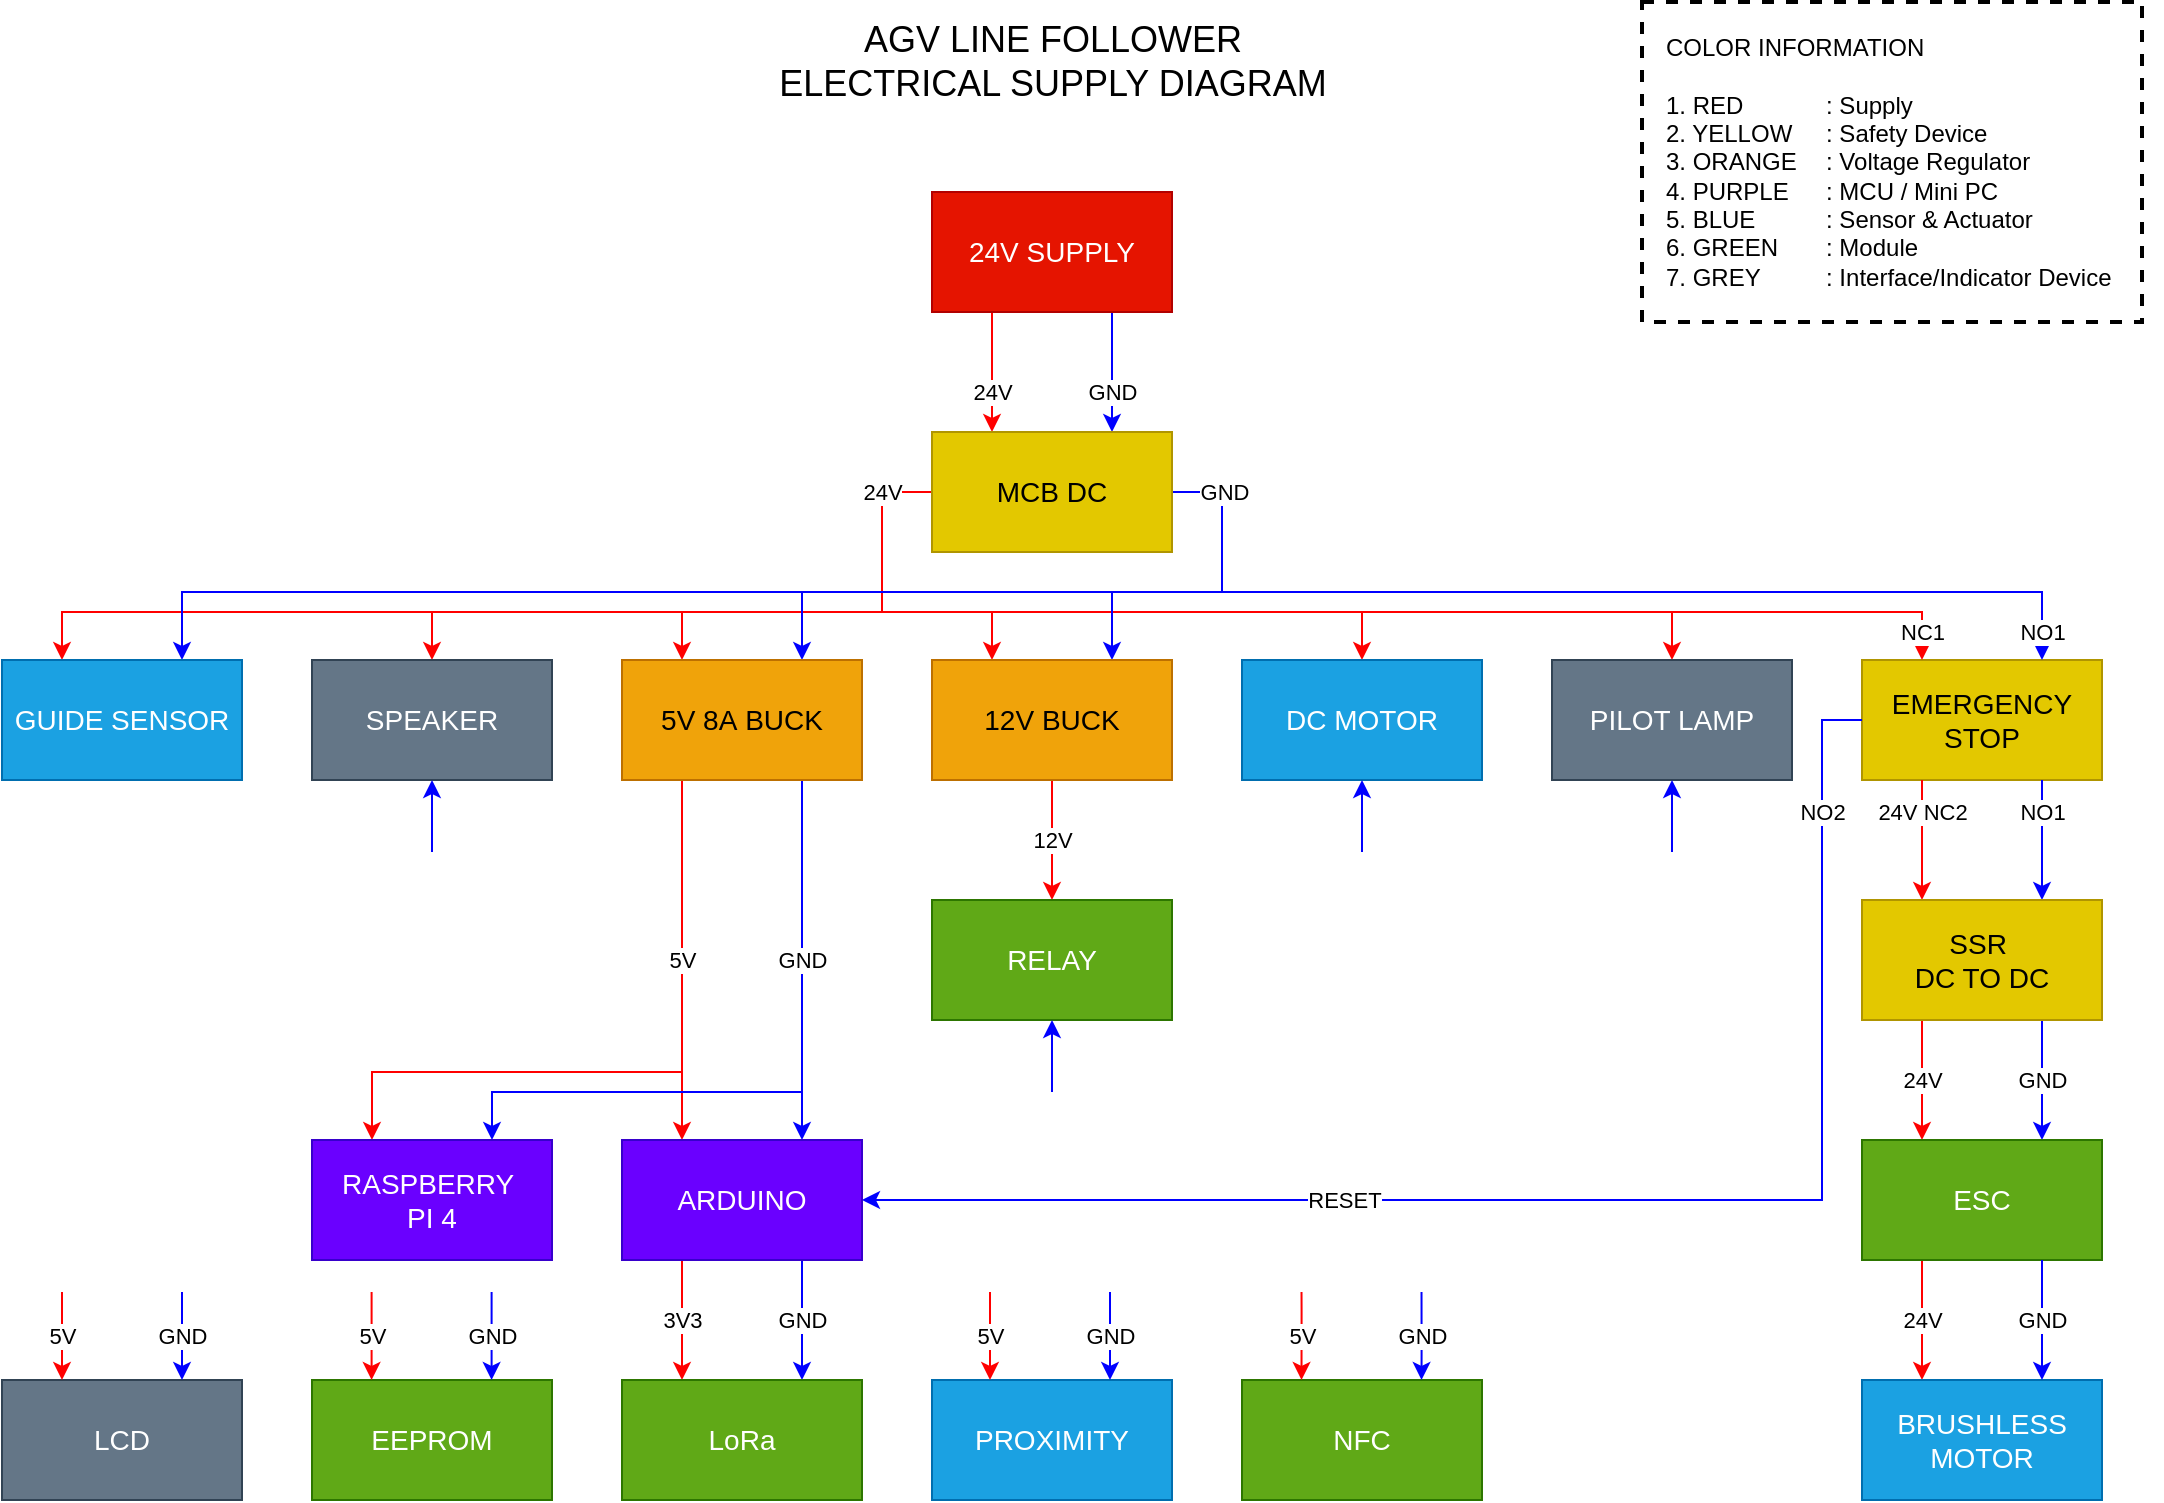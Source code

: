 <mxfile version="24.5.3" type="device" pages="2">
  <diagram name="LF Version" id="zdgG2mq4r5vWS6osYQOL">
    <mxGraphModel dx="1235" dy="731" grid="1" gridSize="10" guides="1" tooltips="1" connect="1" arrows="1" fold="1" page="1" pageScale="1" pageWidth="1169" pageHeight="827" math="0" shadow="0">
      <root>
        <mxCell id="0" />
        <mxCell id="1" parent="0" />
        <mxCell id="VmFsLpt0S-sJWQj7apDj-14" value="EMERGENCY&lt;div style=&quot;font-size: 14px;&quot;&gt;STOP&lt;/div&gt;" style="rounded=0;whiteSpace=wrap;html=1;fillColor=#e3c800;fontSize=14;fontColor=#000000;strokeColor=#B09500;" parent="1" vertex="1">
          <mxGeometry x="990" y="364" width="120" height="60" as="geometry" />
        </mxCell>
        <mxCell id="eLQKR7_HcEjmE7s1Gcs1-10" style="edgeStyle=orthogonalEdgeStyle;rounded=0;orthogonalLoop=1;jettySize=auto;html=1;exitX=0.25;exitY=1;exitDx=0;exitDy=0;entryX=0.25;entryY=0;entryDx=0;entryDy=0;strokeColor=#FF0000;" parent="1" source="VmFsLpt0S-sJWQj7apDj-1" target="VmFsLpt0S-sJWQj7apDj-2" edge="1">
          <mxGeometry relative="1" as="geometry" />
        </mxCell>
        <mxCell id="eLQKR7_HcEjmE7s1Gcs1-12" value="24V" style="edgeLabel;html=1;align=center;verticalAlign=middle;resizable=0;points=[];" parent="eLQKR7_HcEjmE7s1Gcs1-10" vertex="1" connectable="0">
          <mxGeometry relative="1" as="geometry">
            <mxPoint y="10" as="offset" />
          </mxGeometry>
        </mxCell>
        <mxCell id="eLQKR7_HcEjmE7s1Gcs1-11" style="edgeStyle=orthogonalEdgeStyle;rounded=0;orthogonalLoop=1;jettySize=auto;html=1;exitX=0.75;exitY=1;exitDx=0;exitDy=0;entryX=0.75;entryY=0;entryDx=0;entryDy=0;strokeColor=#0000FF;" parent="1" source="VmFsLpt0S-sJWQj7apDj-1" target="VmFsLpt0S-sJWQj7apDj-2" edge="1">
          <mxGeometry relative="1" as="geometry" />
        </mxCell>
        <mxCell id="eLQKR7_HcEjmE7s1Gcs1-13" value="GND" style="edgeLabel;html=1;align=center;verticalAlign=middle;resizable=0;points=[];" parent="eLQKR7_HcEjmE7s1Gcs1-11" vertex="1" connectable="0">
          <mxGeometry relative="1" as="geometry">
            <mxPoint y="10" as="offset" />
          </mxGeometry>
        </mxCell>
        <mxCell id="VmFsLpt0S-sJWQj7apDj-1" value="24V SUPPLY" style="rounded=0;whiteSpace=wrap;html=1;fillColor=#e51400;fontSize=14;fontColor=#ffffff;strokeColor=#B20000;" parent="1" vertex="1">
          <mxGeometry x="525" y="130" width="120" height="60" as="geometry" />
        </mxCell>
        <mxCell id="3gvYagsTOSGE311KKO09-12" style="edgeStyle=orthogonalEdgeStyle;rounded=0;orthogonalLoop=1;jettySize=auto;html=1;exitX=0;exitY=0.5;exitDx=0;exitDy=0;entryX=0.5;entryY=0;entryDx=0;entryDy=0;strokeColor=#FF0000;" parent="1" source="VmFsLpt0S-sJWQj7apDj-2" target="g1_c0_4xb4v8pmsGou1I-15" edge="1">
          <mxGeometry relative="1" as="geometry">
            <Array as="points">
              <mxPoint x="500" y="280" />
              <mxPoint x="500" y="340" />
              <mxPoint x="275" y="340" />
            </Array>
          </mxGeometry>
        </mxCell>
        <mxCell id="3gvYagsTOSGE311KKO09-13" style="edgeStyle=orthogonalEdgeStyle;rounded=0;orthogonalLoop=1;jettySize=auto;html=1;exitX=0;exitY=0.5;exitDx=0;exitDy=0;entryX=0.25;entryY=0;entryDx=0;entryDy=0;strokeColor=#FF0000;" parent="1" source="VmFsLpt0S-sJWQj7apDj-2" target="g1_c0_4xb4v8pmsGou1I-30" edge="1">
          <mxGeometry relative="1" as="geometry">
            <Array as="points">
              <mxPoint x="500" y="280" />
              <mxPoint x="500" y="340" />
              <mxPoint x="90" y="340" />
            </Array>
          </mxGeometry>
        </mxCell>
        <mxCell id="3gvYagsTOSGE311KKO09-15" style="edgeStyle=orthogonalEdgeStyle;rounded=0;orthogonalLoop=1;jettySize=auto;html=1;exitX=0;exitY=0.5;exitDx=0;exitDy=0;entryX=0.5;entryY=0;entryDx=0;entryDy=0;strokeColor=#FF0000;" parent="1" source="VmFsLpt0S-sJWQj7apDj-2" target="g1_c0_4xb4v8pmsGou1I-54" edge="1">
          <mxGeometry relative="1" as="geometry">
            <Array as="points">
              <mxPoint x="500" y="280" />
              <mxPoint x="500" y="340" />
              <mxPoint x="895" y="340" />
            </Array>
          </mxGeometry>
        </mxCell>
        <mxCell id="3gvYagsTOSGE311KKO09-20" style="edgeStyle=orthogonalEdgeStyle;rounded=0;orthogonalLoop=1;jettySize=auto;html=1;exitX=0;exitY=0.5;exitDx=0;exitDy=0;entryX=0.5;entryY=0;entryDx=0;entryDy=0;strokeColor=#FF0000;" parent="1" source="VmFsLpt0S-sJWQj7apDj-2" target="VmFsLpt0S-sJWQj7apDj-6" edge="1">
          <mxGeometry relative="1" as="geometry">
            <Array as="points">
              <mxPoint x="500" y="280" />
              <mxPoint x="500" y="340" />
              <mxPoint x="740" y="340" />
            </Array>
          </mxGeometry>
        </mxCell>
        <mxCell id="3gvYagsTOSGE311KKO09-21" style="edgeStyle=orthogonalEdgeStyle;rounded=0;orthogonalLoop=1;jettySize=auto;html=1;exitX=0;exitY=0.5;exitDx=0;exitDy=0;entryX=0.25;entryY=0;entryDx=0;entryDy=0;strokeColor=#FF0000;" parent="1" source="VmFsLpt0S-sJWQj7apDj-2" target="VmFsLpt0S-sJWQj7apDj-14" edge="1">
          <mxGeometry relative="1" as="geometry">
            <Array as="points">
              <mxPoint x="500" y="280" />
              <mxPoint x="500" y="340" />
              <mxPoint x="1020" y="340" />
            </Array>
          </mxGeometry>
        </mxCell>
        <mxCell id="3gvYagsTOSGE311KKO09-27" value="NC1" style="edgeLabel;html=1;align=center;verticalAlign=middle;resizable=0;points=[];" parent="3gvYagsTOSGE311KKO09-21" vertex="1" connectable="0">
          <mxGeometry x="0.946" relative="1" as="geometry">
            <mxPoint y="3" as="offset" />
          </mxGeometry>
        </mxCell>
        <mxCell id="3gvYagsTOSGE311KKO09-22" style="edgeStyle=orthogonalEdgeStyle;rounded=0;orthogonalLoop=1;jettySize=auto;html=1;exitX=0;exitY=0.5;exitDx=0;exitDy=0;entryX=0.25;entryY=0;entryDx=0;entryDy=0;strokeColor=#FF0000;" parent="1" source="VmFsLpt0S-sJWQj7apDj-2" target="VmFsLpt0S-sJWQj7apDj-11" edge="1">
          <mxGeometry relative="1" as="geometry">
            <Array as="points">
              <mxPoint x="500" y="280" />
              <mxPoint x="500" y="340" />
              <mxPoint x="400" y="340" />
            </Array>
          </mxGeometry>
        </mxCell>
        <mxCell id="3gvYagsTOSGE311KKO09-24" style="edgeStyle=orthogonalEdgeStyle;rounded=0;orthogonalLoop=1;jettySize=auto;html=1;exitX=0;exitY=0.5;exitDx=0;exitDy=0;entryX=0.25;entryY=0;entryDx=0;entryDy=0;strokeColor=#FF0000;" parent="1" source="VmFsLpt0S-sJWQj7apDj-2" target="3gvYagsTOSGE311KKO09-1" edge="1">
          <mxGeometry relative="1" as="geometry">
            <Array as="points">
              <mxPoint x="500" y="280" />
              <mxPoint x="500" y="340" />
              <mxPoint x="555" y="340" />
            </Array>
          </mxGeometry>
        </mxCell>
        <mxCell id="3gvYagsTOSGE311KKO09-25" value="24V" style="edgeLabel;html=1;align=center;verticalAlign=middle;resizable=0;points=[];" parent="3gvYagsTOSGE311KKO09-24" vertex="1" connectable="0">
          <mxGeometry x="0.303" y="2" relative="1" as="geometry">
            <mxPoint x="-22" y="-58" as="offset" />
          </mxGeometry>
        </mxCell>
        <mxCell id="3gvYagsTOSGE311KKO09-28" style="edgeStyle=orthogonalEdgeStyle;rounded=0;orthogonalLoop=1;jettySize=auto;html=1;exitX=1;exitY=0.5;exitDx=0;exitDy=0;entryX=0.75;entryY=0;entryDx=0;entryDy=0;strokeColor=#0000FF;" parent="1" source="VmFsLpt0S-sJWQj7apDj-2" target="3gvYagsTOSGE311KKO09-1" edge="1">
          <mxGeometry relative="1" as="geometry">
            <Array as="points">
              <mxPoint x="670" y="280" />
              <mxPoint x="670" y="330" />
              <mxPoint x="615" y="330" />
            </Array>
          </mxGeometry>
        </mxCell>
        <mxCell id="3gvYagsTOSGE311KKO09-29" style="edgeStyle=orthogonalEdgeStyle;rounded=0;orthogonalLoop=1;jettySize=auto;html=1;exitX=1;exitY=0.5;exitDx=0;exitDy=0;entryX=0.75;entryY=0;entryDx=0;entryDy=0;strokeColor=#0000FF;" parent="1" source="VmFsLpt0S-sJWQj7apDj-2" target="VmFsLpt0S-sJWQj7apDj-11" edge="1">
          <mxGeometry relative="1" as="geometry">
            <Array as="points">
              <mxPoint x="670" y="280" />
              <mxPoint x="670" y="330" />
              <mxPoint x="460" y="330" />
            </Array>
          </mxGeometry>
        </mxCell>
        <mxCell id="3gvYagsTOSGE311KKO09-30" style="edgeStyle=orthogonalEdgeStyle;rounded=0;orthogonalLoop=1;jettySize=auto;html=1;exitX=1;exitY=0.5;exitDx=0;exitDy=0;entryX=0.75;entryY=0;entryDx=0;entryDy=0;strokeColor=#0000FF;" parent="1" source="VmFsLpt0S-sJWQj7apDj-2" target="g1_c0_4xb4v8pmsGou1I-30" edge="1">
          <mxGeometry relative="1" as="geometry">
            <Array as="points">
              <mxPoint x="670" y="280" />
              <mxPoint x="670" y="330" />
              <mxPoint x="150" y="330" />
            </Array>
          </mxGeometry>
        </mxCell>
        <mxCell id="3gvYagsTOSGE311KKO09-31" style="edgeStyle=orthogonalEdgeStyle;rounded=0;orthogonalLoop=1;jettySize=auto;html=1;exitX=1;exitY=0.5;exitDx=0;exitDy=0;entryX=0.75;entryY=0;entryDx=0;entryDy=0;strokeColor=#0000FF;" parent="1" source="VmFsLpt0S-sJWQj7apDj-2" target="VmFsLpt0S-sJWQj7apDj-14" edge="1">
          <mxGeometry relative="1" as="geometry">
            <Array as="points">
              <mxPoint x="670" y="280" />
              <mxPoint x="670" y="330" />
              <mxPoint x="1080" y="330" />
            </Array>
          </mxGeometry>
        </mxCell>
        <mxCell id="3gvYagsTOSGE311KKO09-34" value="GND" style="edgeLabel;html=1;align=center;verticalAlign=middle;resizable=0;points=[];" parent="3gvYagsTOSGE311KKO09-31" vertex="1" connectable="0">
          <mxGeometry relative="1" as="geometry">
            <mxPoint x="-184" y="-50" as="offset" />
          </mxGeometry>
        </mxCell>
        <mxCell id="3gvYagsTOSGE311KKO09-35" value="NO1" style="edgeLabel;html=1;align=center;verticalAlign=middle;resizable=0;points=[];" parent="3gvYagsTOSGE311KKO09-31" vertex="1" connectable="0">
          <mxGeometry relative="1" as="geometry">
            <mxPoint x="225" y="20" as="offset" />
          </mxGeometry>
        </mxCell>
        <mxCell id="VmFsLpt0S-sJWQj7apDj-2" value="MCB DC" style="rounded=0;whiteSpace=wrap;html=1;fillColor=#e3c800;fontSize=14;fontColor=#000000;strokeColor=#B09500;" parent="1" vertex="1">
          <mxGeometry x="525" y="250" width="120" height="60" as="geometry" />
        </mxCell>
        <mxCell id="VmFsLpt0S-sJWQj7apDj-6" value="DC MOTOR" style="rounded=0;whiteSpace=wrap;html=1;fillColor=#1ba1e2;fontSize=14;fontColor=#ffffff;strokeColor=#006EAF;" parent="1" vertex="1">
          <mxGeometry x="680" y="364" width="120" height="60" as="geometry" />
        </mxCell>
        <mxCell id="RK_GuLZeeHMUD9Og_PZf-2" style="edgeStyle=orthogonalEdgeStyle;rounded=0;orthogonalLoop=1;jettySize=auto;html=1;exitX=0.25;exitY=1;exitDx=0;exitDy=0;entryX=0.25;entryY=0;entryDx=0;entryDy=0;strokeColor=#FF0000;" parent="1" source="VmFsLpt0S-sJWQj7apDj-11" target="VmFsLpt0S-sJWQj7apDj-50" edge="1">
          <mxGeometry relative="1" as="geometry">
            <Array as="points">
              <mxPoint x="400" y="570" />
              <mxPoint x="245" y="570" />
            </Array>
          </mxGeometry>
        </mxCell>
        <mxCell id="RK_GuLZeeHMUD9Og_PZf-6" style="edgeStyle=orthogonalEdgeStyle;rounded=0;orthogonalLoop=1;jettySize=auto;html=1;exitX=0.25;exitY=1;exitDx=0;exitDy=0;entryX=0.25;entryY=0;entryDx=0;entryDy=0;strokeColor=#FF0000;" parent="1" source="VmFsLpt0S-sJWQj7apDj-11" target="VmFsLpt0S-sJWQj7apDj-25" edge="1">
          <mxGeometry relative="1" as="geometry" />
        </mxCell>
        <mxCell id="RK_GuLZeeHMUD9Og_PZf-10" value="5V" style="edgeLabel;html=1;align=center;verticalAlign=middle;resizable=0;points=[];" parent="RK_GuLZeeHMUD9Og_PZf-6" vertex="1" connectable="0">
          <mxGeometry relative="1" as="geometry">
            <mxPoint as="offset" />
          </mxGeometry>
        </mxCell>
        <mxCell id="RK_GuLZeeHMUD9Og_PZf-8" style="edgeStyle=orthogonalEdgeStyle;rounded=0;orthogonalLoop=1;jettySize=auto;html=1;exitX=0.75;exitY=1;exitDx=0;exitDy=0;entryX=0.75;entryY=0;entryDx=0;entryDy=0;strokeColor=#0000FF;" parent="1" source="VmFsLpt0S-sJWQj7apDj-11" target="VmFsLpt0S-sJWQj7apDj-50" edge="1">
          <mxGeometry relative="1" as="geometry">
            <Array as="points">
              <mxPoint x="460" y="580" />
              <mxPoint x="305" y="580" />
            </Array>
          </mxGeometry>
        </mxCell>
        <mxCell id="RK_GuLZeeHMUD9Og_PZf-12" style="edgeStyle=orthogonalEdgeStyle;rounded=0;orthogonalLoop=1;jettySize=auto;html=1;exitX=0.75;exitY=1;exitDx=0;exitDy=0;entryX=0.75;entryY=0;entryDx=0;entryDy=0;strokeColor=#0000FF;" parent="1" source="VmFsLpt0S-sJWQj7apDj-11" target="VmFsLpt0S-sJWQj7apDj-25" edge="1">
          <mxGeometry relative="1" as="geometry" />
        </mxCell>
        <mxCell id="RK_GuLZeeHMUD9Og_PZf-13" value="GND" style="edgeLabel;html=1;align=center;verticalAlign=middle;resizable=0;points=[];" parent="RK_GuLZeeHMUD9Og_PZf-12" vertex="1" connectable="0">
          <mxGeometry relative="1" as="geometry">
            <mxPoint as="offset" />
          </mxGeometry>
        </mxCell>
        <mxCell id="VmFsLpt0S-sJWQj7apDj-11" value="5V 8A&amp;nbsp;&lt;span style=&quot;background-color: initial; font-size: 14px;&quot;&gt;BUCK&lt;/span&gt;" style="rounded=0;whiteSpace=wrap;html=1;fillColor=#f0a30a;fontSize=14;fontColor=#000000;strokeColor=#BD7000;" parent="1" vertex="1">
          <mxGeometry x="370" y="364" width="120" height="60" as="geometry" />
        </mxCell>
        <mxCell id="g1_c0_4xb4v8pmsGou1I-98" style="edgeStyle=orthogonalEdgeStyle;rounded=0;orthogonalLoop=1;jettySize=auto;html=1;exitX=0.25;exitY=1;exitDx=0;exitDy=0;entryX=0.25;entryY=0;entryDx=0;entryDy=0;strokeColor=#FF0000;" parent="1" source="VmFsLpt0S-sJWQj7apDj-14" target="g1_c0_4xb4v8pmsGou1I-58" edge="1">
          <mxGeometry relative="1" as="geometry" />
        </mxCell>
        <mxCell id="g1_c0_4xb4v8pmsGou1I-102" value="24V NC2" style="edgeLabel;html=1;align=center;verticalAlign=middle;resizable=0;points=[];" parent="g1_c0_4xb4v8pmsGou1I-98" vertex="1" connectable="0">
          <mxGeometry relative="1" as="geometry">
            <mxPoint y="-14" as="offset" />
          </mxGeometry>
        </mxCell>
        <mxCell id="3gvYagsTOSGE311KKO09-52" style="edgeStyle=orthogonalEdgeStyle;rounded=0;orthogonalLoop=1;jettySize=auto;html=1;exitX=0;exitY=0.5;exitDx=0;exitDy=0;strokeColor=#0000FF;entryX=1;entryY=0.5;entryDx=0;entryDy=0;" parent="1" source="VmFsLpt0S-sJWQj7apDj-14" target="VmFsLpt0S-sJWQj7apDj-25" edge="1">
          <mxGeometry relative="1" as="geometry">
            <Array as="points">
              <mxPoint x="970" y="394" />
              <mxPoint x="970" y="634" />
            </Array>
            <mxPoint x="670" y="634" as="targetPoint" />
          </mxGeometry>
        </mxCell>
        <mxCell id="3gvYagsTOSGE311KKO09-53" value="NO2" style="edgeLabel;html=1;align=center;verticalAlign=middle;resizable=0;points=[];" parent="3gvYagsTOSGE311KKO09-52" vertex="1" connectable="0">
          <mxGeometry relative="1" as="geometry">
            <mxPoint x="110" y="-194" as="offset" />
          </mxGeometry>
        </mxCell>
        <mxCell id="3gvYagsTOSGE311KKO09-62" value="RESET" style="edgeLabel;html=1;align=center;verticalAlign=middle;resizable=0;points=[];rotation=0;" parent="3gvYagsTOSGE311KKO09-52" vertex="1" connectable="0">
          <mxGeometry relative="1" as="geometry">
            <mxPoint x="-129" as="offset" />
          </mxGeometry>
        </mxCell>
        <mxCell id="3gvYagsTOSGE311KKO09-55" style="edgeStyle=orthogonalEdgeStyle;rounded=0;orthogonalLoop=1;jettySize=auto;html=1;exitX=0.75;exitY=1;exitDx=0;exitDy=0;entryX=0.75;entryY=0;entryDx=0;entryDy=0;strokeColor=#0000FF;" parent="1" source="VmFsLpt0S-sJWQj7apDj-14" target="g1_c0_4xb4v8pmsGou1I-58" edge="1">
          <mxGeometry relative="1" as="geometry" />
        </mxCell>
        <mxCell id="3gvYagsTOSGE311KKO09-56" value="NO1" style="edgeLabel;html=1;align=center;verticalAlign=middle;resizable=0;points=[];" parent="3gvYagsTOSGE311KKO09-55" vertex="1" connectable="0">
          <mxGeometry relative="1" as="geometry">
            <mxPoint y="-14" as="offset" />
          </mxGeometry>
        </mxCell>
        <mxCell id="VmFsLpt0S-sJWQj7apDj-24" value="AGV LINE FOLLOWER&lt;div style=&quot;font-size: 18px;&quot;&gt;ELECTRICAL SUPPLY DIAGRAM&lt;/div&gt;" style="text;html=1;align=center;verticalAlign=middle;resizable=0;points=[];autosize=1;strokeColor=none;fillColor=none;spacing=2;fontSize=18;" parent="1" vertex="1">
          <mxGeometry x="435" y="35" width="300" height="60" as="geometry" />
        </mxCell>
        <mxCell id="RK_GuLZeeHMUD9Og_PZf-15" style="edgeStyle=orthogonalEdgeStyle;rounded=0;orthogonalLoop=1;jettySize=auto;html=1;exitX=0.25;exitY=1;exitDx=0;exitDy=0;entryX=0.25;entryY=0;entryDx=0;entryDy=0;strokeColor=#FF0000;" parent="1" source="VmFsLpt0S-sJWQj7apDj-25" target="RK_GuLZeeHMUD9Og_PZf-1" edge="1">
          <mxGeometry relative="1" as="geometry" />
        </mxCell>
        <mxCell id="RK_GuLZeeHMUD9Og_PZf-17" value="3V3" style="edgeLabel;html=1;align=center;verticalAlign=middle;resizable=0;points=[];" parent="RK_GuLZeeHMUD9Og_PZf-15" vertex="1" connectable="0">
          <mxGeometry relative="1" as="geometry">
            <mxPoint as="offset" />
          </mxGeometry>
        </mxCell>
        <mxCell id="RK_GuLZeeHMUD9Og_PZf-16" style="edgeStyle=orthogonalEdgeStyle;rounded=0;orthogonalLoop=1;jettySize=auto;html=1;exitX=0.75;exitY=1;exitDx=0;exitDy=0;entryX=0.75;entryY=0;entryDx=0;entryDy=0;strokeColor=#0000FF;" parent="1" source="VmFsLpt0S-sJWQj7apDj-25" target="RK_GuLZeeHMUD9Og_PZf-1" edge="1">
          <mxGeometry relative="1" as="geometry" />
        </mxCell>
        <mxCell id="RK_GuLZeeHMUD9Og_PZf-18" value="GND" style="edgeLabel;html=1;align=center;verticalAlign=middle;resizable=0;points=[];" parent="RK_GuLZeeHMUD9Og_PZf-16" vertex="1" connectable="0">
          <mxGeometry relative="1" as="geometry">
            <mxPoint as="offset" />
          </mxGeometry>
        </mxCell>
        <mxCell id="VmFsLpt0S-sJWQj7apDj-25" value="ARDUINO" style="rounded=0;whiteSpace=wrap;html=1;fillColor=#6a00ff;fontSize=14;fontColor=#ffffff;strokeColor=#3700CC;" parent="1" vertex="1">
          <mxGeometry x="370" y="604" width="120" height="60" as="geometry" />
        </mxCell>
        <mxCell id="VmFsLpt0S-sJWQj7apDj-50" value="RASPBERRY&amp;nbsp;&lt;div style=&quot;font-size: 14px;&quot;&gt;PI&amp;nbsp;&lt;span style=&quot;background-color: initial; font-size: 14px;&quot;&gt;4&lt;/span&gt;&lt;/div&gt;" style="rounded=0;whiteSpace=wrap;html=1;fillColor=#6a00ff;fontSize=14;fontColor=#ffffff;strokeColor=#3700CC;" parent="1" vertex="1">
          <mxGeometry x="215" y="604" width="120" height="60" as="geometry" />
        </mxCell>
        <mxCell id="3gvYagsTOSGE311KKO09-49" style="edgeStyle=orthogonalEdgeStyle;rounded=0;orthogonalLoop=1;jettySize=auto;html=1;exitX=0.5;exitY=1;exitDx=0;exitDy=0;entryX=0.5;entryY=1;entryDx=0;entryDy=0;" parent="1" source="g1_c0_4xb4v8pmsGou1I-15" target="g1_c0_4xb4v8pmsGou1I-15" edge="1">
          <mxGeometry relative="1" as="geometry">
            <mxPoint x="274.857" y="450" as="targetPoint" />
          </mxGeometry>
        </mxCell>
        <mxCell id="g1_c0_4xb4v8pmsGou1I-15" value="SPEAKER" style="rounded=0;whiteSpace=wrap;html=1;fillColor=#647687;fontSize=14;fontColor=#ffffff;strokeColor=#314354;" parent="1" vertex="1">
          <mxGeometry x="215" y="364" width="120" height="60" as="geometry" />
        </mxCell>
        <mxCell id="g1_c0_4xb4v8pmsGou1I-30" value="GUIDE SENSOR" style="rounded=0;whiteSpace=wrap;html=1;fillColor=#1ba1e2;fontSize=14;fontColor=#ffffff;strokeColor=#006EAF;" parent="1" vertex="1">
          <mxGeometry x="60" y="364" width="120" height="60" as="geometry" />
        </mxCell>
        <mxCell id="g1_c0_4xb4v8pmsGou1I-51" value="NFC" style="rounded=0;whiteSpace=wrap;html=1;fillColor=#60a917;fontSize=14;fontColor=#ffffff;strokeColor=#2D7600;" parent="1" vertex="1">
          <mxGeometry x="680" y="724" width="120" height="60" as="geometry" />
        </mxCell>
        <mxCell id="g1_c0_4xb4v8pmsGou1I-54" value="PILOT LAMP" style="rounded=0;whiteSpace=wrap;html=1;fillColor=#647687;fontSize=14;fontColor=#ffffff;strokeColor=#314354;" parent="1" vertex="1">
          <mxGeometry x="835" y="364" width="120" height="60" as="geometry" />
        </mxCell>
        <mxCell id="3gvYagsTOSGE311KKO09-50" style="edgeStyle=orthogonalEdgeStyle;rounded=0;orthogonalLoop=1;jettySize=auto;html=1;entryX=0.5;entryY=1;entryDx=0;entryDy=0;strokeColor=#0000FF;" parent="1" target="g1_c0_4xb4v8pmsGou1I-15" edge="1">
          <mxGeometry relative="1" as="geometry">
            <mxPoint x="275" y="460" as="sourcePoint" />
          </mxGeometry>
        </mxCell>
        <mxCell id="g1_c0_4xb4v8pmsGou1I-55" value="LCD" style="rounded=0;whiteSpace=wrap;html=1;fillColor=#647687;fontSize=14;fontColor=#ffffff;strokeColor=#314354;" parent="1" vertex="1">
          <mxGeometry x="60" y="724" width="120" height="60" as="geometry" />
        </mxCell>
        <mxCell id="g1_c0_4xb4v8pmsGou1I-62" value="" style="edgeStyle=orthogonalEdgeStyle;rounded=0;orthogonalLoop=1;jettySize=auto;html=1;strokeColor=#FF0000;exitX=0.25;exitY=1;exitDx=0;exitDy=0;entryX=0.25;entryY=0;entryDx=0;entryDy=0;" parent="1" source="g1_c0_4xb4v8pmsGou1I-58" target="g1_c0_4xb4v8pmsGou1I-59" edge="1">
          <mxGeometry relative="1" as="geometry" />
        </mxCell>
        <mxCell id="g1_c0_4xb4v8pmsGou1I-79" value="24V" style="edgeLabel;html=1;align=center;verticalAlign=middle;resizable=0;points=[];" parent="g1_c0_4xb4v8pmsGou1I-62" vertex="1" connectable="0">
          <mxGeometry relative="1" as="geometry">
            <mxPoint as="offset" />
          </mxGeometry>
        </mxCell>
        <mxCell id="3gvYagsTOSGE311KKO09-57" style="edgeStyle=orthogonalEdgeStyle;rounded=0;orthogonalLoop=1;jettySize=auto;html=1;exitX=0.75;exitY=1;exitDx=0;exitDy=0;entryX=0.75;entryY=0;entryDx=0;entryDy=0;strokeColor=#0000FF;" parent="1" source="g1_c0_4xb4v8pmsGou1I-58" target="g1_c0_4xb4v8pmsGou1I-59" edge="1">
          <mxGeometry relative="1" as="geometry" />
        </mxCell>
        <mxCell id="3gvYagsTOSGE311KKO09-58" value="GND" style="edgeLabel;html=1;align=center;verticalAlign=middle;resizable=0;points=[];" parent="3gvYagsTOSGE311KKO09-57" vertex="1" connectable="0">
          <mxGeometry relative="1" as="geometry">
            <mxPoint as="offset" />
          </mxGeometry>
        </mxCell>
        <mxCell id="g1_c0_4xb4v8pmsGou1I-58" value="SSR&amp;nbsp;&lt;div style=&quot;font-size: 14px;&quot;&gt;DC TO DC&lt;/div&gt;" style="rounded=0;whiteSpace=wrap;html=1;fillColor=#e3c800;fontSize=14;fontColor=#000000;strokeColor=#B09500;" parent="1" vertex="1">
          <mxGeometry x="990" y="484" width="120" height="60" as="geometry" />
        </mxCell>
        <mxCell id="g1_c0_4xb4v8pmsGou1I-63" value="" style="edgeStyle=orthogonalEdgeStyle;rounded=0;orthogonalLoop=1;jettySize=auto;html=1;strokeColor=#FF0000;exitX=0.25;exitY=1;exitDx=0;exitDy=0;entryX=0.25;entryY=0;entryDx=0;entryDy=0;" parent="1" source="g1_c0_4xb4v8pmsGou1I-59" target="g1_c0_4xb4v8pmsGou1I-60" edge="1">
          <mxGeometry relative="1" as="geometry" />
        </mxCell>
        <mxCell id="g1_c0_4xb4v8pmsGou1I-80" value="24V" style="edgeLabel;html=1;align=center;verticalAlign=middle;resizable=0;points=[];" parent="g1_c0_4xb4v8pmsGou1I-63" vertex="1" connectable="0">
          <mxGeometry relative="1" as="geometry">
            <mxPoint as="offset" />
          </mxGeometry>
        </mxCell>
        <mxCell id="g1_c0_4xb4v8pmsGou1I-59" value="ESC" style="rounded=0;whiteSpace=wrap;html=1;fillColor=#60a917;fontSize=14;fontColor=#ffffff;strokeColor=#2D7600;" parent="1" vertex="1">
          <mxGeometry x="990" y="604" width="120" height="60" as="geometry" />
        </mxCell>
        <mxCell id="g1_c0_4xb4v8pmsGou1I-60" value="BRUSHLESS&lt;div style=&quot;font-size: 14px;&quot;&gt;MOTOR&lt;/div&gt;" style="rounded=0;whiteSpace=wrap;html=1;fillColor=#1ba1e2;fontSize=14;fontColor=#ffffff;strokeColor=#006EAF;" parent="1" vertex="1">
          <mxGeometry x="990" y="724" width="120" height="60" as="geometry" />
        </mxCell>
        <mxCell id="eLQKR7_HcEjmE7s1Gcs1-46" value="PROXIMITY" style="rounded=0;whiteSpace=wrap;html=1;fillColor=#1ba1e2;fontSize=14;fontColor=#ffffff;strokeColor=#006EAF;" parent="1" vertex="1">
          <mxGeometry x="525" y="724" width="120" height="60" as="geometry" />
        </mxCell>
        <mxCell id="3gvYagsTOSGE311KKO09-38" value="" style="edgeStyle=orthogonalEdgeStyle;rounded=0;orthogonalLoop=1;jettySize=auto;html=1;strokeColor=#FF0000;" parent="1" source="3gvYagsTOSGE311KKO09-1" target="3gvYagsTOSGE311KKO09-37" edge="1">
          <mxGeometry relative="1" as="geometry" />
        </mxCell>
        <mxCell id="3gvYagsTOSGE311KKO09-47" value="12V" style="edgeLabel;html=1;align=center;verticalAlign=middle;resizable=0;points=[];" parent="3gvYagsTOSGE311KKO09-38" vertex="1" connectable="0">
          <mxGeometry relative="1" as="geometry">
            <mxPoint as="offset" />
          </mxGeometry>
        </mxCell>
        <mxCell id="3gvYagsTOSGE311KKO09-1" value="12V BUCK" style="rounded=0;whiteSpace=wrap;html=1;fillColor=#f0a30a;fontSize=14;fontColor=#000000;strokeColor=#BD7000;" parent="1" vertex="1">
          <mxGeometry x="525" y="364" width="120" height="60" as="geometry" />
        </mxCell>
        <mxCell id="3gvYagsTOSGE311KKO09-37" value="RELAY" style="rounded=0;whiteSpace=wrap;html=1;fillColor=#60a917;fontSize=14;fontColor=#ffffff;strokeColor=#2D7600;" parent="1" vertex="1">
          <mxGeometry x="525" y="484" width="120" height="60" as="geometry" />
        </mxCell>
        <mxCell id="3gvYagsTOSGE311KKO09-51" style="edgeStyle=orthogonalEdgeStyle;rounded=0;orthogonalLoop=1;jettySize=auto;html=1;entryX=0.5;entryY=1;entryDx=0;entryDy=0;strokeColor=#0000FF;" parent="1" target="VmFsLpt0S-sJWQj7apDj-6" edge="1">
          <mxGeometry relative="1" as="geometry">
            <mxPoint x="740" y="460" as="sourcePoint" />
            <mxPoint x="285" y="434" as="targetPoint" />
            <Array as="points">
              <mxPoint x="740" y="452" />
            </Array>
          </mxGeometry>
        </mxCell>
        <mxCell id="3gvYagsTOSGE311KKO09-59" style="edgeStyle=orthogonalEdgeStyle;rounded=0;orthogonalLoop=1;jettySize=auto;html=1;entryX=0.75;entryY=0;entryDx=0;entryDy=0;strokeColor=#0000FF;exitX=0.75;exitY=1;exitDx=0;exitDy=0;" parent="1" source="g1_c0_4xb4v8pmsGou1I-59" target="g1_c0_4xb4v8pmsGou1I-60" edge="1">
          <mxGeometry relative="1" as="geometry">
            <mxPoint x="1060" y="690" as="sourcePoint" />
            <mxPoint x="1090" y="614" as="targetPoint" />
          </mxGeometry>
        </mxCell>
        <mxCell id="3gvYagsTOSGE311KKO09-60" value="GND" style="edgeLabel;html=1;align=center;verticalAlign=middle;resizable=0;points=[];" parent="3gvYagsTOSGE311KKO09-59" vertex="1" connectable="0">
          <mxGeometry relative="1" as="geometry">
            <mxPoint as="offset" />
          </mxGeometry>
        </mxCell>
        <mxCell id="3gvYagsTOSGE311KKO09-61" style="edgeStyle=orthogonalEdgeStyle;rounded=0;orthogonalLoop=1;jettySize=auto;html=1;entryX=0.5;entryY=1;entryDx=0;entryDy=0;strokeColor=#0000FF;" parent="1" target="g1_c0_4xb4v8pmsGou1I-54" edge="1">
          <mxGeometry relative="1" as="geometry">
            <mxPoint x="895" y="460" as="sourcePoint" />
            <mxPoint x="750" y="434" as="targetPoint" />
            <Array as="points">
              <mxPoint x="895" y="460" />
              <mxPoint x="895" y="460" />
            </Array>
          </mxGeometry>
        </mxCell>
        <mxCell id="3gvYagsTOSGE311KKO09-87" style="edgeStyle=orthogonalEdgeStyle;rounded=0;orthogonalLoop=1;jettySize=auto;html=1;entryX=0.5;entryY=1;entryDx=0;entryDy=0;strokeColor=#0000FF;" parent="1" target="3gvYagsTOSGE311KKO09-37" edge="1">
          <mxGeometry relative="1" as="geometry">
            <mxPoint x="585" y="580" as="sourcePoint" />
            <mxPoint x="750" y="434" as="targetPoint" />
            <Array as="points">
              <mxPoint x="585" y="580" />
            </Array>
          </mxGeometry>
        </mxCell>
        <mxCell id="HSIzqjVZW2SyxWfeS-8J-1" value="EEPROM" style="rounded=0;whiteSpace=wrap;html=1;fillColor=#60a917;fontSize=14;fontColor=#ffffff;strokeColor=#2D7600;" parent="1" vertex="1">
          <mxGeometry x="215" y="724" width="120" height="60" as="geometry" />
        </mxCell>
        <mxCell id="RK_GuLZeeHMUD9Og_PZf-1" value="LoRa" style="rounded=0;whiteSpace=wrap;html=1;fillColor=#60a917;fontSize=14;fontColor=#ffffff;strokeColor=#2D7600;" parent="1" vertex="1">
          <mxGeometry x="370" y="724" width="120" height="60" as="geometry" />
        </mxCell>
        <mxCell id="RK_GuLZeeHMUD9Og_PZf-19" style="edgeStyle=orthogonalEdgeStyle;rounded=0;orthogonalLoop=1;jettySize=auto;html=1;entryX=0.25;entryY=0;entryDx=0;entryDy=0;strokeColor=#FF0000;" parent="1" target="g1_c0_4xb4v8pmsGou1I-55" edge="1">
          <mxGeometry relative="1" as="geometry">
            <mxPoint x="90" y="680" as="sourcePoint" />
            <mxPoint x="410" y="734" as="targetPoint" />
            <Array as="points">
              <mxPoint x="90" y="690" />
              <mxPoint x="90" y="690" />
            </Array>
          </mxGeometry>
        </mxCell>
        <mxCell id="RK_GuLZeeHMUD9Og_PZf-20" value="5V" style="edgeLabel;html=1;align=center;verticalAlign=middle;resizable=0;points=[];" parent="RK_GuLZeeHMUD9Og_PZf-19" vertex="1" connectable="0">
          <mxGeometry relative="1" as="geometry">
            <mxPoint as="offset" />
          </mxGeometry>
        </mxCell>
        <mxCell id="RK_GuLZeeHMUD9Og_PZf-21" style="edgeStyle=orthogonalEdgeStyle;rounded=0;orthogonalLoop=1;jettySize=auto;html=1;entryX=0.25;entryY=0;entryDx=0;entryDy=0;strokeColor=#0000FF;" parent="1" edge="1">
          <mxGeometry relative="1" as="geometry">
            <mxPoint x="150" y="680" as="sourcePoint" />
            <mxPoint x="150" y="724" as="targetPoint" />
            <Array as="points">
              <mxPoint x="150" y="690" />
              <mxPoint x="150" y="690" />
            </Array>
          </mxGeometry>
        </mxCell>
        <mxCell id="RK_GuLZeeHMUD9Og_PZf-22" value="GND" style="edgeLabel;html=1;align=center;verticalAlign=middle;resizable=0;points=[];" parent="RK_GuLZeeHMUD9Og_PZf-21" vertex="1" connectable="0">
          <mxGeometry relative="1" as="geometry">
            <mxPoint as="offset" />
          </mxGeometry>
        </mxCell>
        <mxCell id="RK_GuLZeeHMUD9Og_PZf-23" style="edgeStyle=orthogonalEdgeStyle;rounded=0;orthogonalLoop=1;jettySize=auto;html=1;entryX=0.25;entryY=0;entryDx=0;entryDy=0;strokeColor=#FF0000;" parent="1" edge="1">
          <mxGeometry relative="1" as="geometry">
            <mxPoint x="244.8" y="680" as="sourcePoint" />
            <mxPoint x="244.8" y="724" as="targetPoint" />
            <Array as="points">
              <mxPoint x="244.8" y="690" />
              <mxPoint x="244.8" y="690" />
            </Array>
          </mxGeometry>
        </mxCell>
        <mxCell id="RK_GuLZeeHMUD9Og_PZf-24" value="5V" style="edgeLabel;html=1;align=center;verticalAlign=middle;resizable=0;points=[];" parent="RK_GuLZeeHMUD9Og_PZf-23" vertex="1" connectable="0">
          <mxGeometry relative="1" as="geometry">
            <mxPoint as="offset" />
          </mxGeometry>
        </mxCell>
        <mxCell id="RK_GuLZeeHMUD9Og_PZf-25" style="edgeStyle=orthogonalEdgeStyle;rounded=0;orthogonalLoop=1;jettySize=auto;html=1;entryX=0.25;entryY=0;entryDx=0;entryDy=0;strokeColor=#0000FF;" parent="1" edge="1">
          <mxGeometry relative="1" as="geometry">
            <mxPoint x="304.8" y="680" as="sourcePoint" />
            <mxPoint x="304.8" y="724" as="targetPoint" />
            <Array as="points">
              <mxPoint x="304.8" y="690" />
              <mxPoint x="304.8" y="690" />
            </Array>
          </mxGeometry>
        </mxCell>
        <mxCell id="RK_GuLZeeHMUD9Og_PZf-26" value="GND" style="edgeLabel;html=1;align=center;verticalAlign=middle;resizable=0;points=[];" parent="RK_GuLZeeHMUD9Og_PZf-25" vertex="1" connectable="0">
          <mxGeometry relative="1" as="geometry">
            <mxPoint as="offset" />
          </mxGeometry>
        </mxCell>
        <mxCell id="RK_GuLZeeHMUD9Og_PZf-27" style="edgeStyle=orthogonalEdgeStyle;rounded=0;orthogonalLoop=1;jettySize=auto;html=1;entryX=0.25;entryY=0;entryDx=0;entryDy=0;strokeColor=#FF0000;" parent="1" edge="1">
          <mxGeometry relative="1" as="geometry">
            <mxPoint x="554" y="680" as="sourcePoint" />
            <mxPoint x="554" y="724" as="targetPoint" />
            <Array as="points">
              <mxPoint x="554" y="690" />
              <mxPoint x="554" y="690" />
            </Array>
          </mxGeometry>
        </mxCell>
        <mxCell id="RK_GuLZeeHMUD9Og_PZf-28" value="5V" style="edgeLabel;html=1;align=center;verticalAlign=middle;resizable=0;points=[];" parent="RK_GuLZeeHMUD9Og_PZf-27" vertex="1" connectable="0">
          <mxGeometry relative="1" as="geometry">
            <mxPoint as="offset" />
          </mxGeometry>
        </mxCell>
        <mxCell id="RK_GuLZeeHMUD9Og_PZf-29" style="edgeStyle=orthogonalEdgeStyle;rounded=0;orthogonalLoop=1;jettySize=auto;html=1;entryX=0.25;entryY=0;entryDx=0;entryDy=0;strokeColor=#0000FF;" parent="1" edge="1">
          <mxGeometry relative="1" as="geometry">
            <mxPoint x="614" y="680" as="sourcePoint" />
            <mxPoint x="614" y="724" as="targetPoint" />
            <Array as="points">
              <mxPoint x="614" y="690" />
              <mxPoint x="614" y="690" />
            </Array>
          </mxGeometry>
        </mxCell>
        <mxCell id="RK_GuLZeeHMUD9Og_PZf-30" value="GND" style="edgeLabel;html=1;align=center;verticalAlign=middle;resizable=0;points=[];" parent="RK_GuLZeeHMUD9Og_PZf-29" vertex="1" connectable="0">
          <mxGeometry relative="1" as="geometry">
            <mxPoint as="offset" />
          </mxGeometry>
        </mxCell>
        <mxCell id="RK_GuLZeeHMUD9Og_PZf-31" style="edgeStyle=orthogonalEdgeStyle;rounded=0;orthogonalLoop=1;jettySize=auto;html=1;entryX=0.25;entryY=0;entryDx=0;entryDy=0;strokeColor=#FF0000;" parent="1" edge="1">
          <mxGeometry relative="1" as="geometry">
            <mxPoint x="709.76" y="680" as="sourcePoint" />
            <mxPoint x="709.76" y="724" as="targetPoint" />
            <Array as="points">
              <mxPoint x="709.76" y="690" />
              <mxPoint x="709.76" y="690" />
            </Array>
          </mxGeometry>
        </mxCell>
        <mxCell id="RK_GuLZeeHMUD9Og_PZf-32" value="5V" style="edgeLabel;html=1;align=center;verticalAlign=middle;resizable=0;points=[];" parent="RK_GuLZeeHMUD9Og_PZf-31" vertex="1" connectable="0">
          <mxGeometry relative="1" as="geometry">
            <mxPoint as="offset" />
          </mxGeometry>
        </mxCell>
        <mxCell id="RK_GuLZeeHMUD9Og_PZf-33" style="edgeStyle=orthogonalEdgeStyle;rounded=0;orthogonalLoop=1;jettySize=auto;html=1;entryX=0.25;entryY=0;entryDx=0;entryDy=0;strokeColor=#0000FF;" parent="1" edge="1">
          <mxGeometry relative="1" as="geometry">
            <mxPoint x="769.76" y="680" as="sourcePoint" />
            <mxPoint x="769.76" y="724" as="targetPoint" />
            <Array as="points">
              <mxPoint x="769.76" y="710" />
              <mxPoint x="769.76" y="710" />
            </Array>
          </mxGeometry>
        </mxCell>
        <mxCell id="RK_GuLZeeHMUD9Og_PZf-34" value="GND" style="edgeLabel;html=1;align=center;verticalAlign=middle;resizable=0;points=[];" parent="RK_GuLZeeHMUD9Og_PZf-33" vertex="1" connectable="0">
          <mxGeometry relative="1" as="geometry">
            <mxPoint as="offset" />
          </mxGeometry>
        </mxCell>
        <mxCell id="RK_GuLZeeHMUD9Og_PZf-36" value="COLOR INFORMATION&lt;div&gt;&lt;br&gt;&lt;/div&gt;&lt;div&gt;1. RED&lt;span style=&quot;white-space: pre;&quot;&gt;&#x9;&lt;/span&gt;&lt;span style=&quot;white-space: pre;&quot;&gt;&#x9;&lt;/span&gt;: Supply&lt;/div&gt;&lt;div&gt;2. YELLOW&lt;span style=&quot;white-space: pre;&quot;&gt;&#x9;&lt;/span&gt;: Safety Device&lt;/div&gt;&lt;div&gt;3. ORANGE&lt;span style=&quot;white-space: pre;&quot;&gt;&#x9;&lt;/span&gt;: Voltage Regulator&lt;/div&gt;&lt;div&gt;4. PURPLE&lt;span style=&quot;white-space: pre;&quot;&gt;&#x9;&lt;/span&gt;: MCU / Mini PC&lt;/div&gt;&lt;div&gt;5. BLUE&lt;span style=&quot;white-space: pre;&quot;&gt;&#x9;&lt;/span&gt;&lt;span style=&quot;white-space: pre;&quot;&gt;&#x9;&lt;/span&gt;: Sensor &amp;amp; Actuator&lt;/div&gt;&lt;div&gt;6. GREEN&lt;span style=&quot;white-space: pre;&quot;&gt;&#x9;&lt;/span&gt;: Module&lt;/div&gt;&lt;div&gt;7. GREY&lt;span style=&quot;white-space: pre;&quot;&gt;&#x9;&lt;/span&gt;&lt;span style=&quot;white-space: pre;&quot;&gt;&#x9;&lt;/span&gt;: Interface/Indicator Device&lt;/div&gt;" style="text;html=1;align=left;verticalAlign=middle;resizable=0;points=[];autosize=1;strokeColor=none;fillColor=none;" parent="1" vertex="1">
          <mxGeometry x="890" y="45" width="250" height="140" as="geometry" />
        </mxCell>
        <mxCell id="RK_GuLZeeHMUD9Og_PZf-35" value="" style="rounded=0;whiteSpace=wrap;html=1;fillColor=none;fontColor=#ffffff;strokeColor=#000000;strokeWidth=2;dashed=1;align=left;" parent="1" vertex="1">
          <mxGeometry x="880" y="35" width="250" height="160" as="geometry" />
        </mxCell>
      </root>
    </mxGraphModel>
  </diagram>
  <diagram id="_9X9yHSmhQOkn5c-qXVz" name="Lidar Version">
    <mxGraphModel dx="1050" dy="621" grid="1" gridSize="10" guides="1" tooltips="1" connect="1" arrows="1" fold="1" page="1" pageScale="1" pageWidth="1169" pageHeight="827" math="0" shadow="0">
      <root>
        <mxCell id="0" />
        <mxCell id="1" parent="0" />
        <mxCell id="hs0piLqTKS7P2wmPtn8c-1" value="AGV LINE FOLLOWER&lt;div style=&quot;font-size: 18px;&quot;&gt;ELECTRICAL SUPPLY DIAGRAM&lt;/div&gt;" style="text;html=1;align=center;verticalAlign=middle;resizable=0;points=[];autosize=1;strokeColor=none;fillColor=none;spacing=2;fontSize=18;" parent="1" vertex="1">
          <mxGeometry x="435" y="35" width="300" height="60" as="geometry" />
        </mxCell>
        <mxCell id="hs0piLqTKS7P2wmPtn8c-2" value="" style="group" parent="1" vertex="1" connectable="0">
          <mxGeometry x="880" y="35" width="260" height="160" as="geometry" />
        </mxCell>
        <mxCell id="hs0piLqTKS7P2wmPtn8c-3" value="" style="rounded=0;whiteSpace=wrap;html=1;fillColor=none;fontColor=#ffffff;strokeColor=#FFFFFF;strokeWidth=2;dashed=1;align=left;" parent="hs0piLqTKS7P2wmPtn8c-2" vertex="1">
          <mxGeometry width="250" height="160" as="geometry" />
        </mxCell>
        <mxCell id="hs0piLqTKS7P2wmPtn8c-4" value="COLOR INFORMATION&lt;div&gt;&lt;br&gt;&lt;/div&gt;&lt;div&gt;1. RED&lt;span style=&quot;white-space: pre;&quot;&gt;&#x9;&lt;/span&gt;&lt;span style=&quot;white-space: pre;&quot;&gt;&#x9;&lt;/span&gt;: Supply&lt;/div&gt;&lt;div&gt;2. YELLOW&lt;span style=&quot;white-space: pre;&quot;&gt;&#x9;&lt;/span&gt;: Safety Device&lt;/div&gt;&lt;div&gt;3. ORANGE&lt;span style=&quot;white-space: pre;&quot;&gt;&#x9;&lt;/span&gt;: Voltage Regulator&lt;/div&gt;&lt;div&gt;4. PURPLE&lt;span style=&quot;white-space: pre;&quot;&gt;&#x9;&lt;/span&gt;: MCU / Mini PC&lt;/div&gt;&lt;div&gt;5. BLUE&lt;span style=&quot;white-space: pre;&quot;&gt;&#x9;&lt;/span&gt;&lt;span style=&quot;white-space: pre;&quot;&gt;&#x9;&lt;/span&gt;: Sensor &amp;amp; Actuator&lt;/div&gt;&lt;div&gt;6. GREEN&lt;span style=&quot;white-space: pre;&quot;&gt;&#x9;&lt;/span&gt;: Module&lt;/div&gt;&lt;div&gt;7. GREY&lt;span style=&quot;white-space: pre;&quot;&gt;&#x9;&lt;/span&gt;&lt;span style=&quot;white-space: pre;&quot;&gt;&#x9;&lt;/span&gt;: Interface/Indicator Device&lt;/div&gt;" style="text;html=1;align=left;verticalAlign=middle;resizable=0;points=[];autosize=1;strokeColor=none;fillColor=none;" parent="hs0piLqTKS7P2wmPtn8c-2" vertex="1">
          <mxGeometry x="10" y="10" width="250" height="140" as="geometry" />
        </mxCell>
      </root>
    </mxGraphModel>
  </diagram>
</mxfile>

